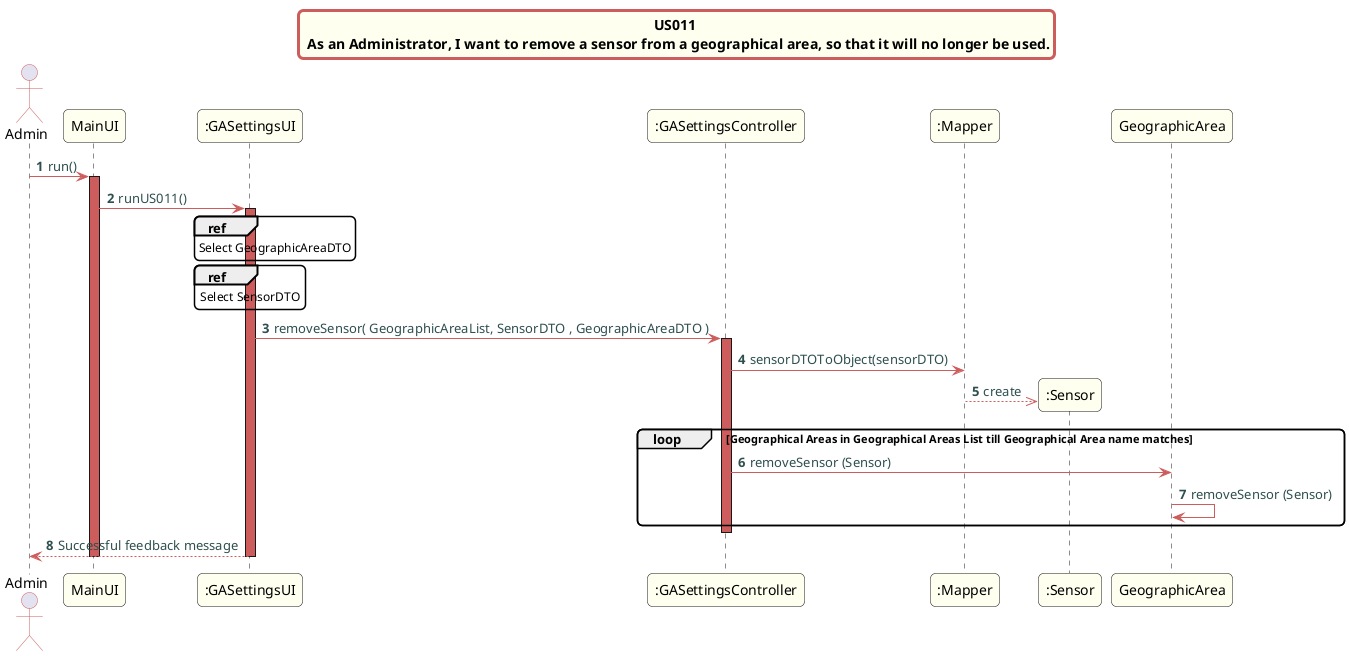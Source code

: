 @startuml

skinparam titleBorderRoundCorner 10
skinparam titleBorderThickness 3
skinparam titleBorderColor indianred
skinparam titleBackgroundColor ivory
skinparam FontName quicksand

skinparam actor {
  BorderColor indianred
  }

skinparam sequence {
  LifeLineBackgroundColor indianred
  ParticipantBackgroundColor ivory
}

skinparam roundcorner 10

skinparam component {
  arrowThickness 1
  ArrowFontName Verdana
  ArrowColor indianred
  ArrowFontColor darkslategrey
}

title US011 \n As an Administrator, I want to remove a sensor from a geographical area, so that it will no longer be used.

actor Admin
skinparam titleBorderRoundCorner 10
skinparam titleBorderThickness 3
skinparam titleBorderColor indianred
skinparam titleBackgroundColor ivory
skinparam FontName quicksand

skinparam actor {
 	BorderColor indianred
 	}

 skinparam sequence {
 	LifeLineBackgroundColor indianred
 	ParticipantBackgroundColor ivory
 }

 skinparam roundcorner 10

 skinparam component {
   arrowThickness 1
   ArrowFontName Verdana
   ArrowColor indianred
   ArrowFontColor darkslategrey
 }
autonumber
Admin -> MainUI:run()
activate MainUI
MainUI -> ":GASettingsUI": runUS011()
activate ":GASettingsUI"
ref over ":GASettingsUI"
Select GeographicAreaDTO
end ref
ref over ":GASettingsUI"
Select SensorDTO
end ref
":GASettingsUI" -> ":GASettingsController": removeSensor( GeographicAreaList, SensorDTO , GeographicAreaDTO )
activate ":GASettingsController"
":GASettingsController" -> ":Mapper": sensorDTOToObject(sensorDTO)
create ":Sensor"
":Mapper" -->> ":Sensor": create
loop Geographical Areas in Geographical Areas List till Geographical Area name matches
":GASettingsController" -> GeographicArea: removeSensor (Sensor)
GeographicArea -> GeographicArea: removeSensor (Sensor)
end

deactivate ":GASettingsController"
":GASettingsUI" --> Admin: Successful feedback message
deactivate ":GASettingsUI"
deactivate MainUI
@enduml